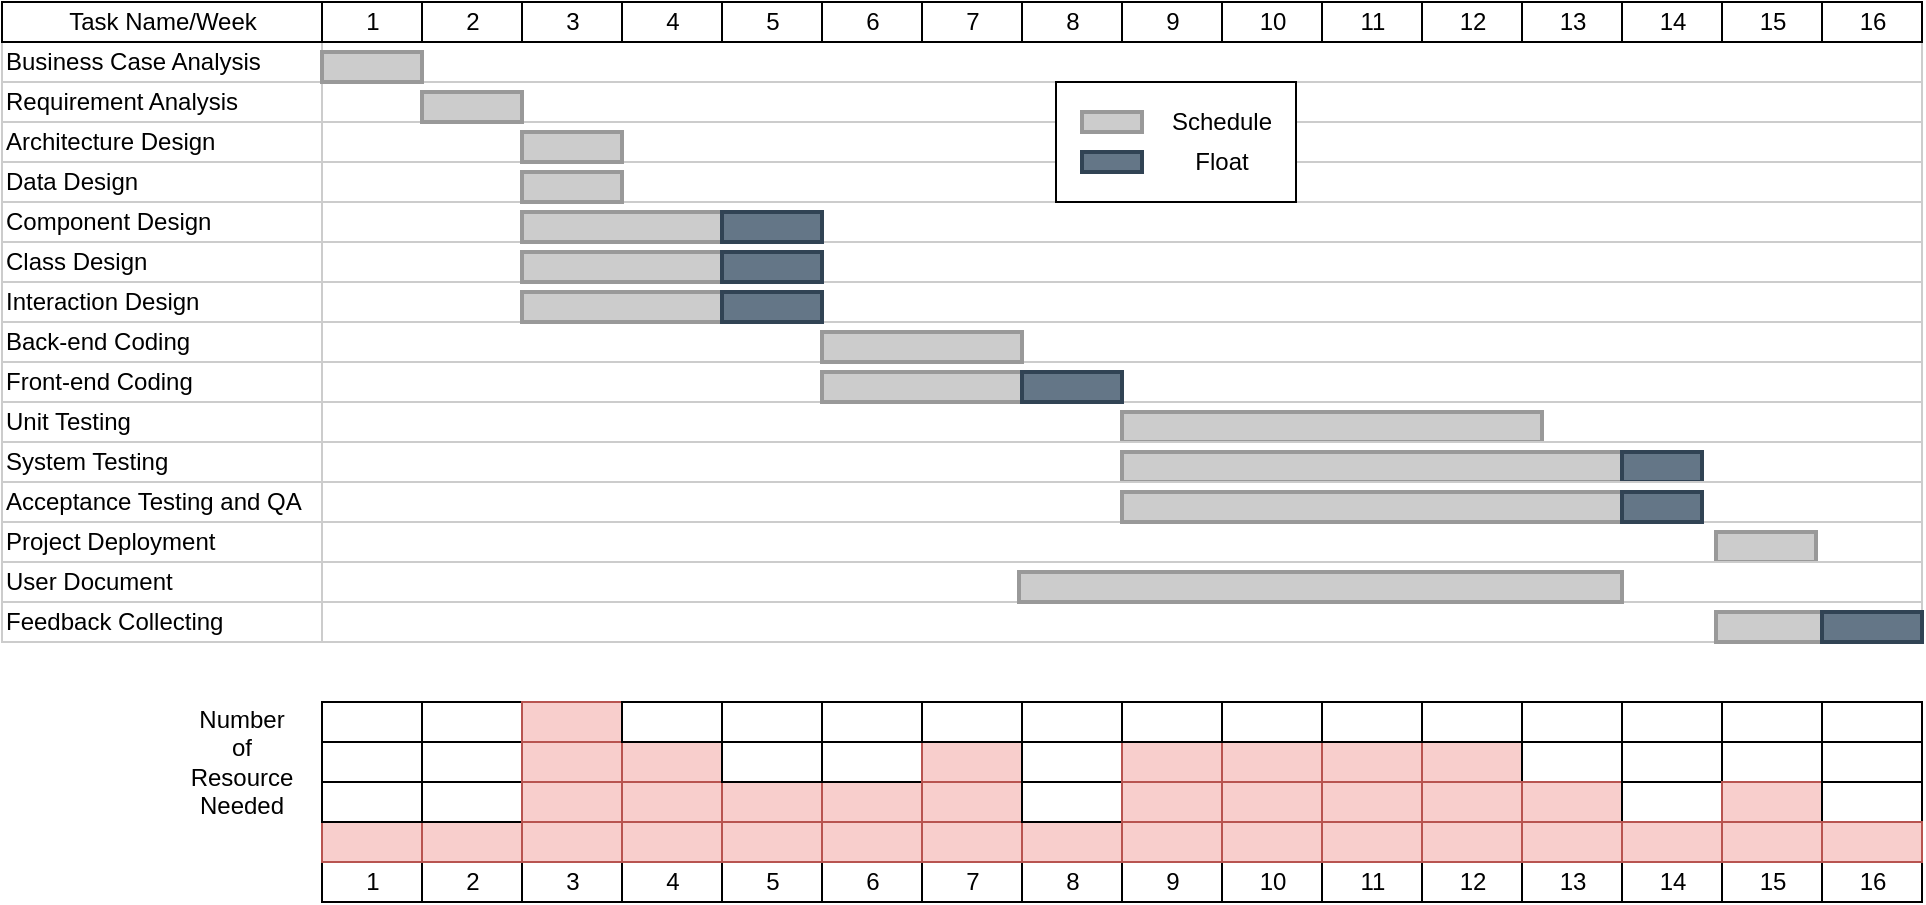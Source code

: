 <mxfile version="14.6.1" type="device"><diagram name="Page-1" id="fc2ac565-0d4e-3f0d-88b0-a54af1634ed7"><mxGraphModel dx="1955" dy="953" grid="1" gridSize="10" guides="1" tooltips="1" connect="0" arrows="1" fold="1" page="1" pageScale="1.5" pageWidth="1169" pageHeight="827" background="#ffffff" math="0" shadow="0"><root><mxCell id="0" style=";html=1;"/><mxCell id="1" style=";html=1;" parent="0"/><mxCell id="75" value="Business Case Analysis" style="align=left;strokeColor=#CCCCCC;html=1;" parent="1" vertex="1"><mxGeometry x="350" y="150" width="160" height="20" as="geometry"/></mxCell><mxCell id="80" value="Requirement Analysis" style="align=left;strokeColor=#CCCCCC;html=1;" parent="1" vertex="1"><mxGeometry x="350" y="170" width="160" height="20" as="geometry"/></mxCell><mxCell id="85" value="Architecture Design" style="align=left;strokeColor=#CCCCCC;html=1;" parent="1" vertex="1"><mxGeometry x="350" y="190" width="160" height="20" as="geometry"/></mxCell><mxCell id="90" value="Data Design" style="align=left;strokeColor=#CCCCCC;html=1;" parent="1" vertex="1"><mxGeometry x="350" y="210" width="160" height="20" as="geometry"/></mxCell><mxCell id="95" value="Component Design" style="align=left;strokeColor=#CCCCCC;html=1;" parent="1" vertex="1"><mxGeometry x="350" y="230" width="160" height="20" as="geometry"/></mxCell><mxCell id="100" value="Class Design" style="align=left;strokeColor=#CCCCCC;html=1;" parent="1" vertex="1"><mxGeometry x="350" y="250" width="160" height="20" as="geometry"/></mxCell><mxCell id="2" value="Task Name/Week" style="strokeWidth=1;fontStyle=0;html=1;" parent="1" vertex="1"><mxGeometry x="350" y="130" width="160" height="20" as="geometry"/></mxCell><mxCell id="67c90442a009f359-289" value="Interaction Design" style="align=left;strokeColor=#CCCCCC;html=1;" parent="1" vertex="1"><mxGeometry x="350" y="270" width="160" height="20" as="geometry"/></mxCell><mxCell id="67c90442a009f359-290" value="Back-end Coding" style="align=left;strokeColor=#CCCCCC;html=1;" parent="1" vertex="1"><mxGeometry x="350" y="290" width="160" height="20" as="geometry"/></mxCell><mxCell id="67c90442a009f359-291" value="" style="align=left;strokeColor=#CCCCCC;html=1;" parent="1" vertex="1"><mxGeometry x="510" y="150" width="800" height="20" as="geometry"/></mxCell><mxCell id="4" value="1" style="strokeWidth=1;fontStyle=0;html=1;" parent="1" vertex="1"><mxGeometry x="510" y="130" width="50" height="20" as="geometry"/></mxCell><mxCell id="67c90442a009f359-278" value="2" style="strokeWidth=1;fontStyle=0;html=1;" parent="1" vertex="1"><mxGeometry x="560" y="130" width="50" height="20" as="geometry"/></mxCell><mxCell id="67c90442a009f359-279" value="3" style="strokeWidth=1;fontStyle=0;html=1;" parent="1" vertex="1"><mxGeometry x="610" y="130" width="50" height="20" as="geometry"/></mxCell><mxCell id="67c90442a009f359-280" value="4" style="strokeWidth=1;fontStyle=0;html=1;" parent="1" vertex="1"><mxGeometry x="660" y="130" width="50" height="20" as="geometry"/></mxCell><mxCell id="67c90442a009f359-281" value="5" style="strokeWidth=1;fontStyle=0;html=1;" parent="1" vertex="1"><mxGeometry x="710" y="130" width="50" height="20" as="geometry"/></mxCell><mxCell id="67c90442a009f359-282" value="6" style="strokeWidth=1;fontStyle=0;html=1;" parent="1" vertex="1"><mxGeometry x="760" y="130" width="50" height="20" as="geometry"/></mxCell><mxCell id="67c90442a009f359-283" value="7" style="strokeWidth=1;fontStyle=0;html=1;" parent="1" vertex="1"><mxGeometry x="810" y="130" width="50" height="20" as="geometry"/></mxCell><mxCell id="67c90442a009f359-284" value="8" style="strokeWidth=1;fontStyle=0;html=1;" parent="1" vertex="1"><mxGeometry x="860" y="130" width="50" height="20" as="geometry"/></mxCell><mxCell id="67c90442a009f359-285" value="9" style="strokeWidth=1;fontStyle=0;html=1;" parent="1" vertex="1"><mxGeometry x="910" y="130" width="50" height="20" as="geometry"/></mxCell><mxCell id="67c90442a009f359-286" value="10" style="strokeWidth=1;fontStyle=0;html=1;" parent="1" vertex="1"><mxGeometry x="960" y="130" width="50" height="20" as="geometry"/></mxCell><mxCell id="67c90442a009f359-287" value="11" style="strokeWidth=1;fontStyle=0;html=1;" parent="1" vertex="1"><mxGeometry x="1010" y="130" width="50" height="20" as="geometry"/></mxCell><mxCell id="67c90442a009f359-288" value="12" style="strokeWidth=1;fontStyle=0;html=1;" parent="1" vertex="1"><mxGeometry x="1060" y="130" width="50" height="20" as="geometry"/></mxCell><mxCell id="67c90442a009f359-292" value="" style="align=left;strokeColor=#CCCCCC;html=1;" parent="1" vertex="1"><mxGeometry x="510" y="170" width="800" height="20" as="geometry"/></mxCell><mxCell id="67c90442a009f359-293" value="" style="align=left;strokeColor=#CCCCCC;html=1;" parent="1" vertex="1"><mxGeometry x="510" y="190" width="800" height="20" as="geometry"/></mxCell><mxCell id="67c90442a009f359-294" value="" style="align=left;strokeColor=#CCCCCC;html=1;" parent="1" vertex="1"><mxGeometry x="510" y="210" width="800" height="20" as="geometry"/></mxCell><mxCell id="67c90442a009f359-295" value="" style="align=left;strokeColor=#CCCCCC;html=1;" parent="1" vertex="1"><mxGeometry x="510" y="230" width="800" height="20" as="geometry"/></mxCell><mxCell id="67c90442a009f359-296" value="" style="align=left;strokeColor=#CCCCCC;html=1;" parent="1" vertex="1"><mxGeometry x="510" y="250" width="800" height="20" as="geometry"/></mxCell><mxCell id="67c90442a009f359-297" value="" style="align=left;strokeColor=#CCCCCC;html=1;" parent="1" vertex="1"><mxGeometry x="510" y="270" width="800" height="20" as="geometry"/></mxCell><mxCell id="67c90442a009f359-298" value="" style="align=left;strokeColor=#CCCCCC;html=1;" parent="1" vertex="1"><mxGeometry x="510" y="290" width="800" height="20" as="geometry"/></mxCell><mxCell id="67c90442a009f359-299" value="" style="whiteSpace=wrap;html=1;strokeWidth=2;fillColor=#CCCCCC;gradientColor=none;fontSize=14;align=center;strokeColor=#999999;" parent="1" vertex="1"><mxGeometry x="510" y="155" width="50" height="15" as="geometry"/></mxCell><mxCell id="3qxteM4B01IAcBIq82x--102" value="" style="whiteSpace=wrap;html=1;strokeWidth=2;fillColor=#CCCCCC;gradientColor=none;fontSize=14;align=center;strokeColor=#999999;" parent="1" vertex="1"><mxGeometry x="560" y="175" width="50" height="15" as="geometry"/></mxCell><mxCell id="3qxteM4B01IAcBIq82x--103" value="Front-end Coding" style="align=left;strokeColor=#CCCCCC;html=1;" parent="1" vertex="1"><mxGeometry x="350" y="310" width="160" height="20" as="geometry"/></mxCell><mxCell id="3qxteM4B01IAcBIq82x--104" value="" style="align=left;strokeColor=#CCCCCC;html=1;" parent="1" vertex="1"><mxGeometry x="510" y="310" width="800" height="20" as="geometry"/></mxCell><mxCell id="3qxteM4B01IAcBIq82x--105" value="Unit Testing" style="align=left;strokeColor=#CCCCCC;html=1;" parent="1" vertex="1"><mxGeometry x="350" y="330" width="160" height="20" as="geometry"/></mxCell><mxCell id="3qxteM4B01IAcBIq82x--106" value="" style="align=left;strokeColor=#CCCCCC;html=1;" parent="1" vertex="1"><mxGeometry x="510" y="330" width="800" height="20" as="geometry"/></mxCell><mxCell id="3qxteM4B01IAcBIq82x--107" value="Project Deployment" style="align=left;strokeColor=#CCCCCC;html=1;" parent="1" vertex="1"><mxGeometry x="350" y="390" width="160" height="20" as="geometry"/></mxCell><mxCell id="3qxteM4B01IAcBIq82x--108" value="" style="align=left;strokeColor=#CCCCCC;html=1;" parent="1" vertex="1"><mxGeometry x="510" y="390" width="800" height="20" as="geometry"/></mxCell><mxCell id="3qxteM4B01IAcBIq82x--109" value="Feedback Collecting" style="align=left;strokeColor=#CCCCCC;html=1;" parent="1" vertex="1"><mxGeometry x="350" y="430" width="160" height="20" as="geometry"/></mxCell><mxCell id="3qxteM4B01IAcBIq82x--110" value="" style="align=left;strokeColor=#CCCCCC;html=1;" parent="1" vertex="1"><mxGeometry x="510" y="430" width="800" height="20" as="geometry"/></mxCell><mxCell id="3qxteM4B01IAcBIq82x--111" value="" style="whiteSpace=wrap;html=1;strokeWidth=2;fillColor=#CCCCCC;gradientColor=none;fontSize=14;align=center;strokeColor=#999999;" parent="1" vertex="1"><mxGeometry x="610" y="195" width="50" height="15" as="geometry"/></mxCell><mxCell id="3qxteM4B01IAcBIq82x--112" value="" style="whiteSpace=wrap;html=1;strokeWidth=2;fillColor=#CCCCCC;gradientColor=none;fontSize=14;align=center;strokeColor=#999999;" parent="1" vertex="1"><mxGeometry x="610" y="215" width="50" height="15" as="geometry"/></mxCell><mxCell id="3qxteM4B01IAcBIq82x--113" value="" style="whiteSpace=wrap;html=1;strokeWidth=2;fillColor=#CCCCCC;gradientColor=none;fontSize=14;align=center;strokeColor=#999999;" parent="1" vertex="1"><mxGeometry x="610" y="235" width="100" height="15" as="geometry"/></mxCell><mxCell id="3qxteM4B01IAcBIq82x--114" value="" style="whiteSpace=wrap;html=1;strokeWidth=2;fillColor=#CCCCCC;gradientColor=none;fontSize=14;align=center;strokeColor=#999999;" parent="1" vertex="1"><mxGeometry x="610" y="255" width="100" height="15" as="geometry"/></mxCell><mxCell id="3qxteM4B01IAcBIq82x--115" value="" style="whiteSpace=wrap;html=1;strokeWidth=2;fillColor=#CCCCCC;gradientColor=none;fontSize=14;align=center;strokeColor=#999999;" parent="1" vertex="1"><mxGeometry x="610" y="275" width="100" height="15" as="geometry"/></mxCell><mxCell id="3qxteM4B01IAcBIq82x--116" value="" style="whiteSpace=wrap;html=1;strokeWidth=2;fillColor=#CCCCCC;gradientColor=none;fontSize=14;align=center;strokeColor=#999999;" parent="1" vertex="1"><mxGeometry x="760" y="295" width="100" height="15" as="geometry"/></mxCell><mxCell id="3qxteM4B01IAcBIq82x--117" value="" style="whiteSpace=wrap;html=1;strokeWidth=2;fillColor=#CCCCCC;gradientColor=none;fontSize=14;align=center;strokeColor=#999999;" parent="1" vertex="1"><mxGeometry x="760" y="315" width="100" height="15" as="geometry"/></mxCell><mxCell id="3qxteM4B01IAcBIq82x--118" value="" style="whiteSpace=wrap;html=1;strokeWidth=2;fillColor=#CCCCCC;gradientColor=none;fontSize=14;align=center;strokeColor=#999999;" parent="1" vertex="1"><mxGeometry x="910" y="335" width="210" height="15" as="geometry"/></mxCell><mxCell id="3qxteM4B01IAcBIq82x--119" value="" style="whiteSpace=wrap;html=1;strokeWidth=2;fillColor=#CCCCCC;gradientColor=none;fontSize=14;align=center;strokeColor=#999999;" parent="1" vertex="1"><mxGeometry x="1207" y="395" width="50" height="15" as="geometry"/></mxCell><mxCell id="3qxteM4B01IAcBIq82x--120" value="" style="whiteSpace=wrap;html=1;strokeWidth=2;fillColor=#CCCCCC;gradientColor=none;fontSize=14;align=center;strokeColor=#999999;" parent="1" vertex="1"><mxGeometry x="1207" y="435" width="63" height="15" as="geometry"/></mxCell><mxCell id="s_RJLNbZIdKepMcFylY6-100" value="1" style="strokeWidth=1;fontStyle=0;html=1;" parent="1" vertex="1"><mxGeometry x="510" y="560" width="50" height="20" as="geometry"/></mxCell><mxCell id="s_RJLNbZIdKepMcFylY6-101" value="2" style="strokeWidth=1;fontStyle=0;html=1;" parent="1" vertex="1"><mxGeometry x="560" y="560" width="50" height="20" as="geometry"/></mxCell><mxCell id="s_RJLNbZIdKepMcFylY6-102" value="3" style="strokeWidth=1;fontStyle=0;html=1;" parent="1" vertex="1"><mxGeometry x="610" y="560" width="50" height="20" as="geometry"/></mxCell><mxCell id="s_RJLNbZIdKepMcFylY6-103" value="4" style="strokeWidth=1;fontStyle=0;html=1;" parent="1" vertex="1"><mxGeometry x="660" y="560" width="50" height="20" as="geometry"/></mxCell><mxCell id="s_RJLNbZIdKepMcFylY6-104" value="5" style="strokeWidth=1;fontStyle=0;html=1;" parent="1" vertex="1"><mxGeometry x="710" y="560" width="50" height="20" as="geometry"/></mxCell><mxCell id="s_RJLNbZIdKepMcFylY6-105" value="6" style="strokeWidth=1;fontStyle=0;html=1;" parent="1" vertex="1"><mxGeometry x="760" y="560" width="50" height="20" as="geometry"/></mxCell><mxCell id="s_RJLNbZIdKepMcFylY6-106" value="7" style="strokeWidth=1;fontStyle=0;html=1;" parent="1" vertex="1"><mxGeometry x="810" y="560" width="50" height="20" as="geometry"/></mxCell><mxCell id="s_RJLNbZIdKepMcFylY6-107" value="8" style="strokeWidth=1;fontStyle=0;html=1;" parent="1" vertex="1"><mxGeometry x="860" y="560" width="50" height="20" as="geometry"/></mxCell><mxCell id="s_RJLNbZIdKepMcFylY6-108" value="9" style="strokeWidth=1;fontStyle=0;html=1;" parent="1" vertex="1"><mxGeometry x="910" y="560" width="50" height="20" as="geometry"/></mxCell><mxCell id="s_RJLNbZIdKepMcFylY6-109" value="10" style="strokeWidth=1;fontStyle=0;html=1;" parent="1" vertex="1"><mxGeometry x="960" y="560" width="50" height="20" as="geometry"/></mxCell><mxCell id="s_RJLNbZIdKepMcFylY6-110" value="11" style="strokeWidth=1;fontStyle=0;html=1;" parent="1" vertex="1"><mxGeometry x="1010" y="560" width="50" height="20" as="geometry"/></mxCell><mxCell id="s_RJLNbZIdKepMcFylY6-111" value="12" style="strokeWidth=1;fontStyle=0;html=1;" parent="1" vertex="1"><mxGeometry x="1060" y="560" width="50" height="20" as="geometry"/></mxCell><mxCell id="s_RJLNbZIdKepMcFylY6-136" value="" style="strokeWidth=1;fontStyle=0;html=1;fillColor=#f8cecc;strokeColor=#b85450;" parent="1" vertex="1"><mxGeometry x="510" y="540" width="50" height="20" as="geometry"/></mxCell><mxCell id="s_RJLNbZIdKepMcFylY6-137" value="" style="strokeWidth=1;fontStyle=0;html=1;fillColor=#f8cecc;strokeColor=#b85450;" parent="1" vertex="1"><mxGeometry x="560" y="540" width="50" height="20" as="geometry"/></mxCell><mxCell id="s_RJLNbZIdKepMcFylY6-138" value="" style="strokeWidth=1;fontStyle=0;html=1;fillColor=#f8cecc;strokeColor=#b85450;" parent="1" vertex="1"><mxGeometry x="610" y="540" width="50" height="20" as="geometry"/></mxCell><mxCell id="s_RJLNbZIdKepMcFylY6-139" value="" style="strokeWidth=1;fontStyle=0;html=1;fillColor=#f8cecc;strokeColor=#b85450;" parent="1" vertex="1"><mxGeometry x="660" y="540" width="50" height="20" as="geometry"/></mxCell><mxCell id="s_RJLNbZIdKepMcFylY6-140" value="" style="strokeWidth=1;fontStyle=0;html=1;fillColor=#f8cecc;strokeColor=#b85450;" parent="1" vertex="1"><mxGeometry x="710" y="540" width="50" height="20" as="geometry"/></mxCell><mxCell id="s_RJLNbZIdKepMcFylY6-141" value="" style="strokeWidth=1;fontStyle=0;html=1;fillColor=#f8cecc;strokeColor=#b85450;" parent="1" vertex="1"><mxGeometry x="760" y="540" width="50" height="20" as="geometry"/></mxCell><mxCell id="s_RJLNbZIdKepMcFylY6-142" value="" style="strokeWidth=1;fontStyle=0;html=1;fillColor=#f8cecc;strokeColor=#b85450;" parent="1" vertex="1"><mxGeometry x="810" y="540" width="50" height="20" as="geometry"/></mxCell><mxCell id="s_RJLNbZIdKepMcFylY6-143" value="" style="strokeWidth=1;fontStyle=0;html=1;fillColor=#f8cecc;strokeColor=#b85450;" parent="1" vertex="1"><mxGeometry x="860" y="540" width="50" height="20" as="geometry"/></mxCell><mxCell id="s_RJLNbZIdKepMcFylY6-144" value="" style="strokeWidth=1;fontStyle=0;html=1;fillColor=#f8cecc;strokeColor=#b85450;" parent="1" vertex="1"><mxGeometry x="910" y="540" width="50" height="20" as="geometry"/></mxCell><mxCell id="s_RJLNbZIdKepMcFylY6-145" value="" style="strokeWidth=1;fontStyle=0;html=1;fillColor=#f8cecc;strokeColor=#b85450;" parent="1" vertex="1"><mxGeometry x="960" y="540" width="50" height="20" as="geometry"/></mxCell><mxCell id="s_RJLNbZIdKepMcFylY6-146" value="" style="strokeWidth=1;fontStyle=0;html=1;fillColor=#f8cecc;strokeColor=#b85450;" parent="1" vertex="1"><mxGeometry x="1010" y="540" width="50" height="20" as="geometry"/></mxCell><mxCell id="s_RJLNbZIdKepMcFylY6-147" value="" style="strokeWidth=1;fontStyle=0;html=1;fillColor=#f8cecc;strokeColor=#b85450;" parent="1" vertex="1"><mxGeometry x="1060" y="540" width="50" height="20" as="geometry"/></mxCell><mxCell id="s_RJLNbZIdKepMcFylY6-148" value="" style="strokeWidth=1;fontStyle=0;html=1;" parent="1" vertex="1"><mxGeometry x="510" y="520" width="50" height="20" as="geometry"/></mxCell><mxCell id="s_RJLNbZIdKepMcFylY6-149" value="" style="strokeWidth=1;fontStyle=0;html=1;" parent="1" vertex="1"><mxGeometry x="560" y="520" width="50" height="20" as="geometry"/></mxCell><mxCell id="s_RJLNbZIdKepMcFylY6-150" value="" style="strokeWidth=1;fontStyle=0;html=1;fillColor=#f8cecc;strokeColor=#b85450;" parent="1" vertex="1"><mxGeometry x="610" y="520" width="50" height="20" as="geometry"/></mxCell><mxCell id="s_RJLNbZIdKepMcFylY6-151" value="" style="strokeWidth=1;fontStyle=0;html=1;fillColor=#f8cecc;strokeColor=#b85450;" parent="1" vertex="1"><mxGeometry x="660" y="520" width="50" height="20" as="geometry"/></mxCell><mxCell id="s_RJLNbZIdKepMcFylY6-152" value="" style="strokeWidth=1;fontStyle=0;html=1;fillColor=#f8cecc;strokeColor=#b85450;" parent="1" vertex="1"><mxGeometry x="710" y="520" width="50" height="20" as="geometry"/></mxCell><mxCell id="s_RJLNbZIdKepMcFylY6-153" value="" style="strokeWidth=1;fontStyle=0;html=1;fillColor=#f8cecc;strokeColor=#b85450;" parent="1" vertex="1"><mxGeometry x="760" y="520" width="50" height="20" as="geometry"/></mxCell><mxCell id="s_RJLNbZIdKepMcFylY6-154" value="" style="strokeWidth=1;fontStyle=0;html=1;fillColor=#f8cecc;strokeColor=#b85450;" parent="1" vertex="1"><mxGeometry x="810" y="520" width="50" height="20" as="geometry"/></mxCell><mxCell id="s_RJLNbZIdKepMcFylY6-155" value="" style="strokeWidth=1;fontStyle=0;html=1;" parent="1" vertex="1"><mxGeometry x="860" y="520" width="50" height="20" as="geometry"/></mxCell><mxCell id="s_RJLNbZIdKepMcFylY6-156" value="" style="strokeWidth=1;fontStyle=0;html=1;fillColor=#f8cecc;strokeColor=#b85450;" parent="1" vertex="1"><mxGeometry x="910" y="520" width="50" height="20" as="geometry"/></mxCell><mxCell id="s_RJLNbZIdKepMcFylY6-157" value="" style="strokeWidth=1;fontStyle=0;html=1;fillColor=#f8cecc;strokeColor=#b85450;" parent="1" vertex="1"><mxGeometry x="960" y="520" width="50" height="20" as="geometry"/></mxCell><mxCell id="s_RJLNbZIdKepMcFylY6-158" value="" style="strokeWidth=1;fontStyle=0;html=1;fillColor=#f8cecc;strokeColor=#b85450;" parent="1" vertex="1"><mxGeometry x="1010" y="520" width="50" height="20" as="geometry"/></mxCell><mxCell id="s_RJLNbZIdKepMcFylY6-159" value="" style="strokeWidth=1;fontStyle=0;html=1;fillColor=#f8cecc;strokeColor=#b85450;" parent="1" vertex="1"><mxGeometry x="1060" y="520" width="50" height="20" as="geometry"/></mxCell><mxCell id="s_RJLNbZIdKepMcFylY6-160" value="" style="strokeWidth=1;fontStyle=0;html=1;" parent="1" vertex="1"><mxGeometry x="510" y="500" width="50" height="20" as="geometry"/></mxCell><mxCell id="s_RJLNbZIdKepMcFylY6-161" value="" style="strokeWidth=1;fontStyle=0;html=1;" parent="1" vertex="1"><mxGeometry x="560" y="500" width="50" height="20" as="geometry"/></mxCell><mxCell id="s_RJLNbZIdKepMcFylY6-162" value="" style="strokeWidth=1;fontStyle=0;html=1;fillColor=#f8cecc;strokeColor=#b85450;" parent="1" vertex="1"><mxGeometry x="610" y="500" width="50" height="20" as="geometry"/></mxCell><mxCell id="s_RJLNbZIdKepMcFylY6-163" value="" style="strokeWidth=1;fontStyle=0;html=1;fillColor=#f8cecc;strokeColor=#b85450;" parent="1" vertex="1"><mxGeometry x="660" y="500" width="50" height="20" as="geometry"/></mxCell><mxCell id="s_RJLNbZIdKepMcFylY6-164" value="" style="strokeWidth=1;fontStyle=0;html=1;" parent="1" vertex="1"><mxGeometry x="710" y="500" width="50" height="20" as="geometry"/></mxCell><mxCell id="s_RJLNbZIdKepMcFylY6-165" value="" style="strokeWidth=1;fontStyle=0;html=1;" parent="1" vertex="1"><mxGeometry x="760" y="500" width="50" height="20" as="geometry"/></mxCell><mxCell id="s_RJLNbZIdKepMcFylY6-166" value="" style="strokeWidth=1;fontStyle=0;html=1;fillColor=#f8cecc;strokeColor=#b85450;" parent="1" vertex="1"><mxGeometry x="810" y="500" width="50" height="20" as="geometry"/></mxCell><mxCell id="s_RJLNbZIdKepMcFylY6-167" value="" style="strokeWidth=1;fontStyle=0;html=1;" parent="1" vertex="1"><mxGeometry x="860" y="500" width="50" height="20" as="geometry"/></mxCell><mxCell id="s_RJLNbZIdKepMcFylY6-168" value="" style="strokeWidth=1;fontStyle=0;html=1;fillColor=#f8cecc;strokeColor=#b85450;" parent="1" vertex="1"><mxGeometry x="910" y="500" width="50" height="20" as="geometry"/></mxCell><mxCell id="s_RJLNbZIdKepMcFylY6-169" value="" style="strokeWidth=1;fontStyle=0;html=1;fillColor=#f8cecc;strokeColor=#b85450;" parent="1" vertex="1"><mxGeometry x="960" y="500" width="50" height="20" as="geometry"/></mxCell><mxCell id="s_RJLNbZIdKepMcFylY6-170" value="" style="strokeWidth=1;fontStyle=0;html=1;fillColor=#f8cecc;strokeColor=#b85450;" parent="1" vertex="1"><mxGeometry x="1010" y="500" width="50" height="20" as="geometry"/></mxCell><mxCell id="s_RJLNbZIdKepMcFylY6-171" value="" style="strokeWidth=1;fontStyle=0;html=1;fillColor=#f8cecc;strokeColor=#b85450;" parent="1" vertex="1"><mxGeometry x="1060" y="500" width="50" height="20" as="geometry"/></mxCell><mxCell id="s_RJLNbZIdKepMcFylY6-172" value="" style="strokeWidth=1;fontStyle=0;html=1;" parent="1" vertex="1"><mxGeometry x="510" y="480" width="50" height="20" as="geometry"/></mxCell><mxCell id="s_RJLNbZIdKepMcFylY6-173" value="" style="strokeWidth=1;fontStyle=0;html=1;" parent="1" vertex="1"><mxGeometry x="560" y="480" width="50" height="20" as="geometry"/></mxCell><mxCell id="s_RJLNbZIdKepMcFylY6-174" value="" style="strokeWidth=1;fontStyle=0;html=1;fillColor=#f8cecc;strokeColor=#b85450;" parent="1" vertex="1"><mxGeometry x="610" y="480" width="50" height="20" as="geometry"/></mxCell><mxCell id="s_RJLNbZIdKepMcFylY6-175" value="" style="strokeWidth=1;fontStyle=0;html=1;" parent="1" vertex="1"><mxGeometry x="660" y="480" width="50" height="20" as="geometry"/></mxCell><mxCell id="s_RJLNbZIdKepMcFylY6-176" value="" style="strokeWidth=1;fontStyle=0;html=1;" parent="1" vertex="1"><mxGeometry x="710" y="480" width="50" height="20" as="geometry"/></mxCell><mxCell id="s_RJLNbZIdKepMcFylY6-177" value="" style="strokeWidth=1;fontStyle=0;html=1;" parent="1" vertex="1"><mxGeometry x="760" y="480" width="50" height="20" as="geometry"/></mxCell><mxCell id="s_RJLNbZIdKepMcFylY6-178" value="" style="strokeWidth=1;fontStyle=0;html=1;" parent="1" vertex="1"><mxGeometry x="810" y="480" width="50" height="20" as="geometry"/></mxCell><mxCell id="s_RJLNbZIdKepMcFylY6-179" value="" style="strokeWidth=1;fontStyle=0;html=1;" parent="1" vertex="1"><mxGeometry x="860" y="480" width="50" height="20" as="geometry"/></mxCell><mxCell id="s_RJLNbZIdKepMcFylY6-180" value="" style="strokeWidth=1;fontStyle=0;html=1;" parent="1" vertex="1"><mxGeometry x="910" y="480" width="50" height="20" as="geometry"/></mxCell><mxCell id="s_RJLNbZIdKepMcFylY6-181" value="" style="strokeWidth=1;fontStyle=0;html=1;" parent="1" vertex="1"><mxGeometry x="960" y="480" width="50" height="20" as="geometry"/></mxCell><mxCell id="s_RJLNbZIdKepMcFylY6-182" value="" style="strokeWidth=1;fontStyle=0;html=1;" parent="1" vertex="1"><mxGeometry x="1010" y="480" width="50" height="20" as="geometry"/></mxCell><mxCell id="s_RJLNbZIdKepMcFylY6-183" value="" style="strokeWidth=1;fontStyle=0;html=1;" parent="1" vertex="1"><mxGeometry x="1060" y="480" width="50" height="20" as="geometry"/></mxCell><mxCell id="s_RJLNbZIdKepMcFylY6-184" value="Number of Resource Needed" style="text;html=1;strokeColor=none;fillColor=none;align=center;verticalAlign=middle;whiteSpace=wrap;rounded=0;" parent="1" vertex="1"><mxGeometry x="450" y="500" width="40" height="20" as="geometry"/></mxCell><mxCell id="s_RJLNbZIdKepMcFylY6-197" value="" style="whiteSpace=wrap;html=1;strokeWidth=2;fillColor=#647687;fontSize=14;align=center;strokeColor=#314354;fontColor=#ffffff;" parent="1" vertex="1"><mxGeometry x="710" y="235" width="50" height="15" as="geometry"/></mxCell><mxCell id="s_RJLNbZIdKepMcFylY6-198" value="" style="rounded=0;whiteSpace=wrap;html=1;" parent="1" vertex="1"><mxGeometry x="877" y="170" width="120" height="60" as="geometry"/></mxCell><mxCell id="s_RJLNbZIdKepMcFylY6-199" value="" style="whiteSpace=wrap;html=1;strokeWidth=2;fillColor=#CCCCCC;fontSize=14;align=center;strokeColor=#999999;fontColor=#000000;" parent="1" vertex="1"><mxGeometry x="890" y="185" width="30" height="10" as="geometry"/></mxCell><mxCell id="s_RJLNbZIdKepMcFylY6-200" value="" style="whiteSpace=wrap;html=1;strokeWidth=2;fillColor=#647687;gradientColor=none;fontSize=14;align=center;strokeColor=#314354;fontColor=#ffffff;" parent="1" vertex="1"><mxGeometry x="890" y="205" width="30" height="10" as="geometry"/></mxCell><mxCell id="s_RJLNbZIdKepMcFylY6-201" value="Schedule" style="text;html=1;strokeColor=none;fillColor=none;align=center;verticalAlign=middle;whiteSpace=wrap;rounded=0;" parent="1" vertex="1"><mxGeometry x="940" y="180" width="40" height="20" as="geometry"/></mxCell><mxCell id="s_RJLNbZIdKepMcFylY6-202" value="Float" style="text;html=1;strokeColor=none;fillColor=none;align=center;verticalAlign=middle;whiteSpace=wrap;rounded=0;" parent="1" vertex="1"><mxGeometry x="940" y="200" width="40" height="20" as="geometry"/></mxCell><mxCell id="s_RJLNbZIdKepMcFylY6-203" value="" style="whiteSpace=wrap;html=1;strokeWidth=2;fillColor=#647687;fontSize=14;align=center;strokeColor=#314354;fontColor=#ffffff;" parent="1" vertex="1"><mxGeometry x="710" y="255" width="50" height="15" as="geometry"/></mxCell><mxCell id="s_RJLNbZIdKepMcFylY6-204" value="" style="whiteSpace=wrap;html=1;strokeWidth=2;fillColor=#647687;fontSize=14;align=center;strokeColor=#314354;fontColor=#ffffff;" parent="1" vertex="1"><mxGeometry x="710" y="275" width="50" height="15" as="geometry"/></mxCell><mxCell id="s_RJLNbZIdKepMcFylY6-205" value="" style="whiteSpace=wrap;html=1;strokeWidth=2;fillColor=#647687;fontSize=14;align=center;strokeColor=#314354;fontColor=#ffffff;" parent="1" vertex="1"><mxGeometry x="860" y="315" width="50" height="15" as="geometry"/></mxCell><mxCell id="s_RJLNbZIdKepMcFylY6-206" value="" style="whiteSpace=wrap;html=1;strokeWidth=2;fillColor=#647687;fontSize=14;align=center;strokeColor=#314354;fontColor=#ffffff;" parent="1" vertex="1"><mxGeometry x="1260" y="435" width="50" height="15" as="geometry"/></mxCell><mxCell id="07imRM-B_4Sn3xhoNHk--100" value="13" style="strokeWidth=1;fontStyle=0;html=1;" parent="1" vertex="1"><mxGeometry x="1110" y="130" width="50" height="20" as="geometry"/></mxCell><mxCell id="07imRM-B_4Sn3xhoNHk--101" value="14" style="strokeWidth=1;fontStyle=0;html=1;" parent="1" vertex="1"><mxGeometry x="1160" y="130" width="50" height="20" as="geometry"/></mxCell><mxCell id="07imRM-B_4Sn3xhoNHk--102" value="15" style="strokeWidth=1;fontStyle=0;html=1;" parent="1" vertex="1"><mxGeometry x="1210" y="130" width="50" height="20" as="geometry"/></mxCell><mxCell id="07imRM-B_4Sn3xhoNHk--103" value="16" style="strokeWidth=1;fontStyle=0;html=1;" parent="1" vertex="1"><mxGeometry x="1260" y="130" width="50" height="20" as="geometry"/></mxCell><mxCell id="07imRM-B_4Sn3xhoNHk--105" value="13" style="strokeWidth=1;fontStyle=0;html=1;" parent="1" vertex="1"><mxGeometry x="1110" y="560" width="50" height="20" as="geometry"/></mxCell><mxCell id="07imRM-B_4Sn3xhoNHk--106" value="14" style="strokeWidth=1;fontStyle=0;html=1;" parent="1" vertex="1"><mxGeometry x="1160" y="560" width="50" height="20" as="geometry"/></mxCell><mxCell id="07imRM-B_4Sn3xhoNHk--107" value="15" style="strokeWidth=1;fontStyle=0;html=1;" parent="1" vertex="1"><mxGeometry x="1210" y="560" width="50" height="20" as="geometry"/></mxCell><mxCell id="07imRM-B_4Sn3xhoNHk--108" value="16" style="strokeWidth=1;fontStyle=0;html=1;" parent="1" vertex="1"><mxGeometry x="1260" y="560" width="50" height="20" as="geometry"/></mxCell><mxCell id="07imRM-B_4Sn3xhoNHk--109" value="" style="strokeWidth=1;fontStyle=0;html=1;" parent="1" vertex="1"><mxGeometry x="1110" y="480" width="50" height="20" as="geometry"/></mxCell><mxCell id="07imRM-B_4Sn3xhoNHk--110" value="" style="strokeWidth=1;fontStyle=0;html=1;" parent="1" vertex="1"><mxGeometry x="1110" y="500" width="50" height="20" as="geometry"/></mxCell><mxCell id="07imRM-B_4Sn3xhoNHk--111" value="" style="strokeWidth=1;fontStyle=0;html=1;fillColor=#f8cecc;strokeColor=#b85450;" parent="1" vertex="1"><mxGeometry x="1110" y="520" width="50" height="20" as="geometry"/></mxCell><mxCell id="07imRM-B_4Sn3xhoNHk--112" value="" style="strokeWidth=1;fontStyle=0;html=1;fillColor=#f8cecc;strokeColor=#b85450;" parent="1" vertex="1"><mxGeometry x="1110" y="540" width="50" height="20" as="geometry"/></mxCell><mxCell id="07imRM-B_4Sn3xhoNHk--113" value="" style="strokeWidth=1;fontStyle=0;html=1;" parent="1" vertex="1"><mxGeometry x="1160" y="480" width="50" height="20" as="geometry"/></mxCell><mxCell id="07imRM-B_4Sn3xhoNHk--114" value="" style="strokeWidth=1;fontStyle=0;html=1;" parent="1" vertex="1"><mxGeometry x="1160" y="500" width="50" height="20" as="geometry"/></mxCell><mxCell id="07imRM-B_4Sn3xhoNHk--115" value="" style="strokeWidth=1;fontStyle=0;html=1;" parent="1" vertex="1"><mxGeometry x="1160" y="520" width="50" height="20" as="geometry"/></mxCell><mxCell id="07imRM-B_4Sn3xhoNHk--116" value="" style="strokeWidth=1;fontStyle=0;html=1;fillColor=#f8cecc;strokeColor=#b85450;" parent="1" vertex="1"><mxGeometry x="1160" y="540" width="50" height="20" as="geometry"/></mxCell><mxCell id="07imRM-B_4Sn3xhoNHk--117" value="" style="strokeWidth=1;fontStyle=0;html=1;" parent="1" vertex="1"><mxGeometry x="1210" y="480" width="50" height="20" as="geometry"/></mxCell><mxCell id="07imRM-B_4Sn3xhoNHk--118" value="" style="strokeWidth=1;fontStyle=0;html=1;" parent="1" vertex="1"><mxGeometry x="1210" y="500" width="50" height="20" as="geometry"/></mxCell><mxCell id="07imRM-B_4Sn3xhoNHk--119" value="" style="strokeWidth=1;fontStyle=0;html=1;fillColor=#f8cecc;strokeColor=#b85450;" parent="1" vertex="1"><mxGeometry x="1210" y="520" width="50" height="20" as="geometry"/></mxCell><mxCell id="07imRM-B_4Sn3xhoNHk--120" value="" style="strokeWidth=1;fontStyle=0;html=1;fillColor=#f8cecc;strokeColor=#b85450;" parent="1" vertex="1"><mxGeometry x="1210" y="540" width="50" height="20" as="geometry"/></mxCell><mxCell id="07imRM-B_4Sn3xhoNHk--121" value="" style="strokeWidth=1;fontStyle=0;html=1;" parent="1" vertex="1"><mxGeometry x="1260" y="480" width="50" height="20" as="geometry"/></mxCell><mxCell id="07imRM-B_4Sn3xhoNHk--122" value="" style="strokeWidth=1;fontStyle=0;html=1;" parent="1" vertex="1"><mxGeometry x="1260" y="500" width="50" height="20" as="geometry"/></mxCell><mxCell id="07imRM-B_4Sn3xhoNHk--123" value="" style="strokeWidth=1;fontStyle=0;html=1;" parent="1" vertex="1"><mxGeometry x="1260" y="520" width="50" height="20" as="geometry"/></mxCell><mxCell id="07imRM-B_4Sn3xhoNHk--124" value="" style="strokeWidth=1;fontStyle=0;html=1;fillColor=#f8cecc;strokeColor=#b85450;" parent="1" vertex="1"><mxGeometry x="1260" y="540" width="50" height="20" as="geometry"/></mxCell><mxCell id="07imRM-B_4Sn3xhoNHk--125" value="System Testing" style="align=left;strokeColor=#CCCCCC;html=1;" parent="1" vertex="1"><mxGeometry x="350" y="350" width="160" height="20" as="geometry"/></mxCell><mxCell id="07imRM-B_4Sn3xhoNHk--126" value="" style="align=left;strokeColor=#CCCCCC;html=1;" parent="1" vertex="1"><mxGeometry x="510" y="350" width="800" height="20" as="geometry"/></mxCell><mxCell id="07imRM-B_4Sn3xhoNHk--127" value="" style="whiteSpace=wrap;html=1;strokeWidth=2;fillColor=#CCCCCC;gradientColor=none;fontSize=14;align=center;strokeColor=#999999;" parent="1" vertex="1"><mxGeometry x="910" y="355" width="250" height="15" as="geometry"/></mxCell><mxCell id="07imRM-B_4Sn3xhoNHk--128" value="" style="whiteSpace=wrap;html=1;strokeWidth=2;fillColor=#647687;fontSize=14;align=center;strokeColor=#314354;fontColor=#ffffff;" parent="1" vertex="1"><mxGeometry x="1160" y="355" width="40" height="15" as="geometry"/></mxCell><mxCell id="07imRM-B_4Sn3xhoNHk--129" value="Acceptance Testing and QA" style="align=left;strokeColor=#CCCCCC;html=1;" parent="1" vertex="1"><mxGeometry x="350" y="370" width="160" height="20" as="geometry"/></mxCell><mxCell id="07imRM-B_4Sn3xhoNHk--130" value="" style="align=left;strokeColor=#CCCCCC;html=1;" parent="1" vertex="1"><mxGeometry x="510" y="370" width="800" height="20" as="geometry"/></mxCell><mxCell id="07imRM-B_4Sn3xhoNHk--131" value="" style="whiteSpace=wrap;html=1;strokeWidth=2;fillColor=#CCCCCC;gradientColor=none;fontSize=14;align=center;strokeColor=#999999;" parent="1" vertex="1"><mxGeometry x="910" y="375" width="250" height="15" as="geometry"/></mxCell><mxCell id="07imRM-B_4Sn3xhoNHk--132" value="" style="whiteSpace=wrap;html=1;strokeWidth=2;fillColor=#647687;fontSize=14;align=center;strokeColor=#314354;fontColor=#ffffff;" parent="1" vertex="1"><mxGeometry x="1160" y="375" width="40" height="15" as="geometry"/></mxCell><mxCell id="UhotynFvIT6e7ujDPdOj-100" value="User Document" style="align=left;strokeColor=#CCCCCC;html=1;" vertex="1" parent="1"><mxGeometry x="350" y="410" width="160" height="20" as="geometry"/></mxCell><mxCell id="UhotynFvIT6e7ujDPdOj-101" value="" style="align=left;strokeColor=#CCCCCC;html=1;" vertex="1" parent="1"><mxGeometry x="510" y="410" width="800" height="20" as="geometry"/></mxCell><mxCell id="UhotynFvIT6e7ujDPdOj-102" value="" style="whiteSpace=wrap;html=1;strokeWidth=2;fillColor=#CCCCCC;gradientColor=none;fontSize=14;align=center;strokeColor=#999999;" vertex="1" parent="1"><mxGeometry x="858.5" y="415" width="301.5" height="15" as="geometry"/></mxCell></root></mxGraphModel></diagram></mxfile>